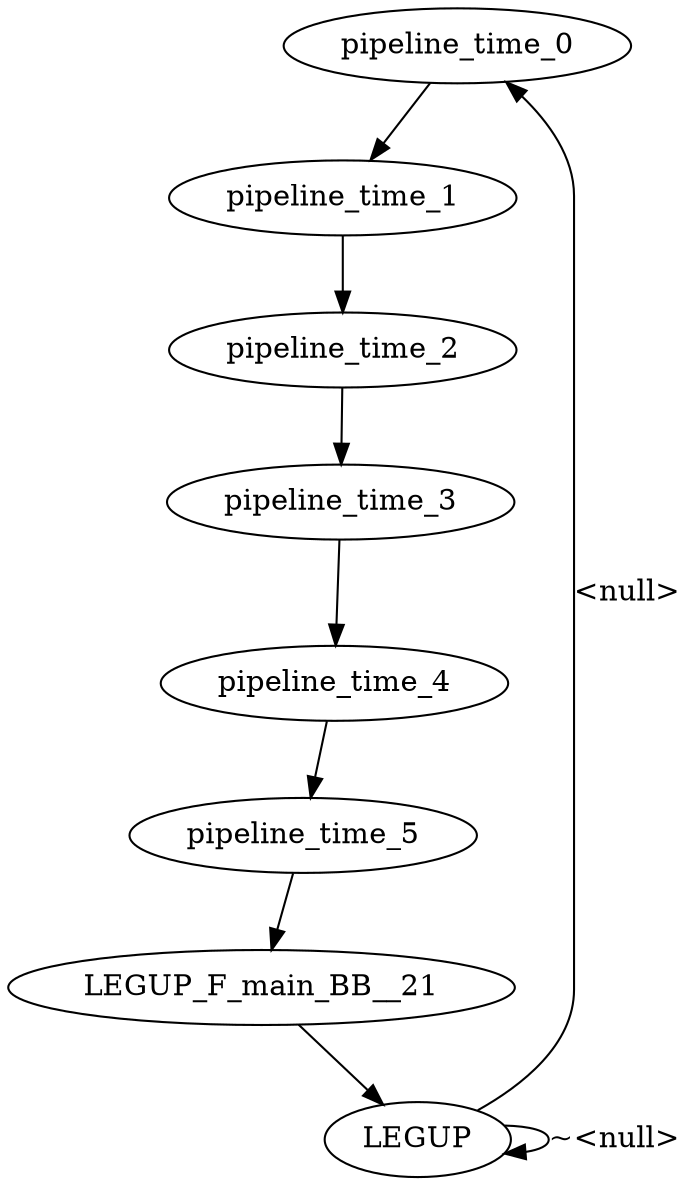 digraph {
Node0x4208470[label="pipeline_time_0"];
Node0x4208250[label="LEGUP"];
Node0x4208250 -> Node0x4208470[label="<null>"];
Node0x4208250 -> Node0x4208250[label="~<null>"];
Node0x41d4b60[label="pipeline_time_1"];
Node0x4208470 -> Node0x41d4b60;
Node0x41f4f80[label="pipeline_time_2"];
Node0x41d4b60 -> Node0x41f4f80;
Node0x41f4e10[label="pipeline_time_3"];
Node0x41f4f80 -> Node0x41f4e10;
Node0x41d5690[label="pipeline_time_4"];
Node0x41f4e10 -> Node0x41d5690;
Node0x41d48a0[label="pipeline_time_5"];
Node0x41d5690 -> Node0x41d48a0;
Node0x41d47d0[label="LEGUP_F_main_BB__21"];
Node0x41d48a0 -> Node0x41d47d0;
Node0x41d47d0 -> Node0x4208250;
}
